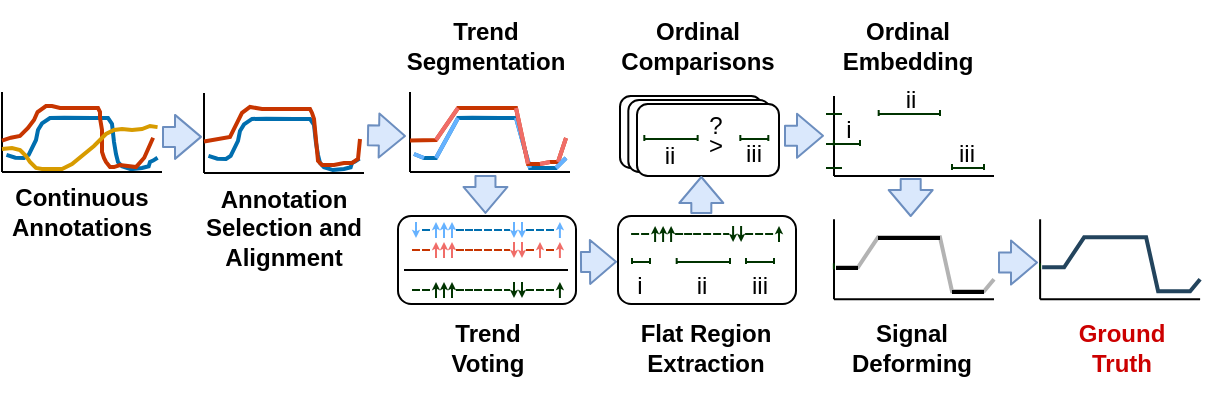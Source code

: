 <mxfile version="20.7.4" type="device"><diagram id="w34QvVnuLv4NkVxLSe93" name="Page-1"><mxGraphModel dx="749" dy="604" grid="0" gridSize="10" guides="1" tooltips="1" connect="1" arrows="1" fold="1" page="1" pageScale="1" pageWidth="850" pageHeight="1100" math="0" shadow="0"><root><mxCell id="0"/><mxCell id="1" parent="0"/><mxCell id="vtFjbxNFBZ00SrQt-MWs-268" value="" style="endArrow=none;html=1;rounded=0;strokeColor=#23445d;strokeWidth=2;jumpSize=6;endSize=1;startSize=4;endFill=0;fillColor=#bac8d3;" parent="1" edge="1"><mxGeometry x="0.25" y="5" width="50" height="50" relative="1" as="geometry"><mxPoint x="680.06" y="927.64" as="sourcePoint"/><mxPoint x="759.06" y="933.64" as="targetPoint"/><mxPoint as="offset"/><Array as="points"><mxPoint x="691.06" y="927.64"/><mxPoint x="701.06" y="912.64"/><mxPoint x="732.06" y="912.64"/><mxPoint x="738.06" y="939.64"/><mxPoint x="754.06" y="939.64"/></Array></mxGeometry></mxCell><mxCell id="vtFjbxNFBZ00SrQt-MWs-30" value="" style="group" parent="1" vertex="1" connectable="0"><mxGeometry x="261" y="840.47" width="80" height="40.0" as="geometry"/></mxCell><mxCell id="vtFjbxNFBZ00SrQt-MWs-25" value="" style="endArrow=none;html=1;rounded=0;fillColor=#1ba1e2;strokeColor=#006EAF;strokeWidth=2;" parent="vtFjbxNFBZ00SrQt-MWs-30" edge="1"><mxGeometry width="50" height="50" relative="1" as="geometry"><mxPoint x="2.222" y="31.429" as="sourcePoint"/><mxPoint x="77.778" y="32.857" as="targetPoint"/><Array as="points"><mxPoint x="6.667" y="32.857"/><mxPoint x="11" y="33"/><mxPoint x="13.333" y="31.429"/><mxPoint x="17" y="24"/><mxPoint x="18" y="19"/><mxPoint x="20" y="15.714"/><mxPoint x="24" y="13"/><mxPoint x="31.111" y="12.857"/><mxPoint x="45" y="13"/><mxPoint x="53" y="13"/><mxPoint x="55" y="16"/><mxPoint x="56" y="25"/><mxPoint x="57" y="31"/><mxPoint x="58" y="35"/><mxPoint x="60" y="37.143"/><mxPoint x="64.444" y="38.571"/><mxPoint x="70" y="38"/><mxPoint x="73.333" y="37.143"/><mxPoint x="74" y="35"/><mxPoint x="75.556" y="34.286"/></Array></mxGeometry></mxCell><mxCell id="vtFjbxNFBZ00SrQt-MWs-26" value="" style="endArrow=none;html=1;rounded=0;" parent="vtFjbxNFBZ00SrQt-MWs-30" edge="1"><mxGeometry width="50" height="50" relative="1" as="geometry"><mxPoint y="40.0" as="sourcePoint"/><mxPoint x="80" y="40.0" as="targetPoint"/></mxGeometry></mxCell><mxCell id="vtFjbxNFBZ00SrQt-MWs-27" value="" style="endArrow=none;html=1;rounded=0;" parent="vtFjbxNFBZ00SrQt-MWs-30" edge="1"><mxGeometry width="50" height="50" relative="1" as="geometry"><mxPoint y="40.0" as="sourcePoint"/><mxPoint as="targetPoint"/></mxGeometry></mxCell><mxCell id="vtFjbxNFBZ00SrQt-MWs-28" value="" style="endArrow=none;html=1;rounded=0;fillColor=#fa6800;strokeColor=#C73500;strokeWidth=2;" parent="vtFjbxNFBZ00SrQt-MWs-30" edge="1"><mxGeometry x="0.016" y="-33" width="50" height="50" relative="1" as="geometry"><mxPoint y="24.286" as="sourcePoint"/><mxPoint x="78" y="23" as="targetPoint"/><Array as="points"><mxPoint x="13" y="22"/><mxPoint x="17" y="14"/><mxPoint x="19" y="10"/><mxPoint x="23" y="7"/><mxPoint x="29" y="8"/><mxPoint x="39" y="8"/><mxPoint x="53" y="8"/><mxPoint x="54" y="10"/><mxPoint x="55" y="13"/><mxPoint x="57" y="34"/><mxPoint x="59" y="36"/><mxPoint x="65" y="36"/><mxPoint x="70" y="35"/><mxPoint x="74" y="35"/><mxPoint x="77" y="33"/></Array><mxPoint as="offset"/></mxGeometry></mxCell><mxCell id="vtFjbxNFBZ00SrQt-MWs-56" value="" style="group" parent="1" vertex="1" connectable="0"><mxGeometry x="364" y="840" width="80" height="40.0" as="geometry"/></mxCell><mxCell id="vtFjbxNFBZ00SrQt-MWs-32" value="" style="endArrow=none;html=1;rounded=0;fillColor=#1ba1e2;strokeColor=#006EAF;strokeWidth=2;" parent="vtFjbxNFBZ00SrQt-MWs-56" edge="1"><mxGeometry width="50" height="50" relative="1" as="geometry"><mxPoint x="2" y="31" as="sourcePoint"/><mxPoint x="78" y="33" as="targetPoint"/><Array as="points"><mxPoint x="7" y="33"/><mxPoint x="13" y="33"/><mxPoint x="24" y="13"/><mxPoint x="31.111" y="12.857"/><mxPoint x="45" y="13"/><mxPoint x="53" y="13"/><mxPoint x="60" y="38"/><mxPoint x="73" y="38"/></Array></mxGeometry></mxCell><mxCell id="vtFjbxNFBZ00SrQt-MWs-33" value="" style="endArrow=none;html=1;rounded=0;" parent="vtFjbxNFBZ00SrQt-MWs-56" edge="1"><mxGeometry width="50" height="50" relative="1" as="geometry"><mxPoint y="40.0" as="sourcePoint"/><mxPoint x="80" y="40.0" as="targetPoint"/></mxGeometry></mxCell><mxCell id="vtFjbxNFBZ00SrQt-MWs-34" value="" style="endArrow=none;html=1;rounded=0;" parent="vtFjbxNFBZ00SrQt-MWs-56" edge="1"><mxGeometry width="50" height="50" relative="1" as="geometry"><mxPoint y="40.0" as="sourcePoint"/><mxPoint as="targetPoint"/></mxGeometry></mxCell><mxCell id="vtFjbxNFBZ00SrQt-MWs-42" value="" style="endArrow=none;html=1;rounded=0;fillColor=#fff2cc;strokeColor=#66B2FF;strokeWidth=2;" parent="vtFjbxNFBZ00SrQt-MWs-56" edge="1"><mxGeometry x="0.016" y="-33" width="50" height="50" relative="1" as="geometry"><mxPoint x="60" y="38" as="sourcePoint"/><mxPoint x="53" y="13" as="targetPoint"/><Array as="points"/><mxPoint as="offset"/></mxGeometry></mxCell><mxCell id="vtFjbxNFBZ00SrQt-MWs-35" value="" style="endArrow=none;html=1;rounded=0;fillColor=#fa6800;strokeColor=#C73500;strokeWidth=2;" parent="vtFjbxNFBZ00SrQt-MWs-56" edge="1"><mxGeometry x="0.016" y="-33" width="50" height="50" relative="1" as="geometry"><mxPoint y="24.286" as="sourcePoint"/><mxPoint x="78" y="23" as="targetPoint"/><Array as="points"><mxPoint x="13" y="24"/><mxPoint x="24" y="8"/><mxPoint x="29" y="8"/><mxPoint x="39" y="8"/><mxPoint x="53" y="8"/><mxPoint x="59" y="36"/><mxPoint x="65" y="36"/><mxPoint x="70" y="35"/><mxPoint x="74" y="35"/></Array><mxPoint as="offset"/></mxGeometry></mxCell><mxCell id="vtFjbxNFBZ00SrQt-MWs-36" value="" style="endArrow=none;html=1;rounded=0;fillColor=#fff2cc;strokeColor=#F06D68;strokeWidth=2;" parent="vtFjbxNFBZ00SrQt-MWs-56" edge="1"><mxGeometry x="0.016" y="-33" width="50" height="50" relative="1" as="geometry"><mxPoint x="13" y="24" as="sourcePoint"/><mxPoint x="24" y="8" as="targetPoint"/><Array as="points"/><mxPoint as="offset"/></mxGeometry></mxCell><mxCell id="vtFjbxNFBZ00SrQt-MWs-37" value="" style="endArrow=none;html=1;rounded=0;fillColor=#fff2cc;strokeColor=#F06D68;strokeWidth=2;" parent="vtFjbxNFBZ00SrQt-MWs-56" edge="1"><mxGeometry x="0.016" y="-33" width="50" height="50" relative="1" as="geometry"><mxPoint x="59" y="36" as="sourcePoint"/><mxPoint x="53" y="8" as="targetPoint"/><Array as="points"/><mxPoint as="offset"/></mxGeometry></mxCell><mxCell id="vtFjbxNFBZ00SrQt-MWs-38" value="" style="endArrow=none;html=1;rounded=0;fillColor=#fff2cc;strokeColor=#F06D68;strokeWidth=2;" parent="vtFjbxNFBZ00SrQt-MWs-56" edge="1"><mxGeometry x="0.016" y="-33" width="50" height="50" relative="1" as="geometry"><mxPoint x="65" y="36" as="sourcePoint"/><mxPoint x="70" y="35" as="targetPoint"/><Array as="points"/><mxPoint as="offset"/></mxGeometry></mxCell><mxCell id="vtFjbxNFBZ00SrQt-MWs-39" value="" style="endArrow=none;html=1;rounded=0;fillColor=#fff2cc;strokeColor=#F06D68;strokeWidth=2;" parent="vtFjbxNFBZ00SrQt-MWs-56" edge="1"><mxGeometry x="0.016" y="-33" width="50" height="50" relative="1" as="geometry"><mxPoint x="74" y="35" as="sourcePoint"/><mxPoint x="78" y="23" as="targetPoint"/><Array as="points"/><mxPoint as="offset"/></mxGeometry></mxCell><mxCell id="vtFjbxNFBZ00SrQt-MWs-40" value="" style="endArrow=none;html=1;rounded=0;fillColor=#fff2cc;strokeColor=#66B2FF;strokeWidth=2;" parent="vtFjbxNFBZ00SrQt-MWs-56" edge="1"><mxGeometry x="0.016" y="-33" width="50" height="50" relative="1" as="geometry"><mxPoint x="2" y="31" as="sourcePoint"/><mxPoint x="7" y="33" as="targetPoint"/><Array as="points"/><mxPoint as="offset"/></mxGeometry></mxCell><mxCell id="vtFjbxNFBZ00SrQt-MWs-41" value="" style="endArrow=none;html=1;rounded=0;fillColor=#fff2cc;strokeColor=#66B2FF;strokeWidth=2;" parent="vtFjbxNFBZ00SrQt-MWs-56" edge="1"><mxGeometry x="0.016" y="-33" width="50" height="50" relative="1" as="geometry"><mxPoint x="13" y="33" as="sourcePoint"/><mxPoint x="24" y="13" as="targetPoint"/><Array as="points"/><mxPoint as="offset"/></mxGeometry></mxCell><mxCell id="vtFjbxNFBZ00SrQt-MWs-43" value="" style="endArrow=none;html=1;rounded=0;fillColor=#fff2cc;strokeColor=#66B2FF;strokeWidth=2;" parent="vtFjbxNFBZ00SrQt-MWs-56" edge="1"><mxGeometry x="0.016" y="-33" width="50" height="50" relative="1" as="geometry"><mxPoint x="73" y="38" as="sourcePoint"/><mxPoint x="78" y="33" as="targetPoint"/><Array as="points"/><mxPoint as="offset"/></mxGeometry></mxCell><mxCell id="vtFjbxNFBZ00SrQt-MWs-203" value="" style="group" parent="1" vertex="1" connectable="0"><mxGeometry x="469" y="842" width="79.5" height="40" as="geometry"/></mxCell><mxCell id="vtFjbxNFBZ00SrQt-MWs-194" value="" style="rounded=1;whiteSpace=wrap;html=1;" parent="vtFjbxNFBZ00SrQt-MWs-203" vertex="1"><mxGeometry width="71" height="36" as="geometry"/></mxCell><mxCell id="vtFjbxNFBZ00SrQt-MWs-198" value="" style="rounded=1;whiteSpace=wrap;html=1;" parent="vtFjbxNFBZ00SrQt-MWs-203" vertex="1"><mxGeometry x="4.16" y="2" width="71" height="36" as="geometry"/></mxCell><mxCell id="vtFjbxNFBZ00SrQt-MWs-196" value="" style="rounded=1;whiteSpace=wrap;html=1;" parent="vtFjbxNFBZ00SrQt-MWs-203" vertex="1"><mxGeometry x="8.5" y="4" width="71" height="36" as="geometry"/></mxCell><mxCell id="vtFjbxNFBZ00SrQt-MWs-184" value="" style="endArrow=none;html=1;rounded=0;strokeColor=#003300;strokeWidth=1;jumpSize=6;endSize=1;startSize=4;endFill=0;" parent="vtFjbxNFBZ00SrQt-MWs-203" edge="1"><mxGeometry x="0.25" y="5" width="50" height="50" relative="1" as="geometry"><mxPoint x="38.82" y="19.5" as="sourcePoint"/><mxPoint x="38.82" y="22.5" as="targetPoint"/><mxPoint as="offset"/></mxGeometry></mxCell><mxCell id="vtFjbxNFBZ00SrQt-MWs-186" value="" style="endArrow=none;html=1;rounded=0;strokeColor=#003300;strokeWidth=1;jumpSize=6;endSize=1;startSize=4;endFill=0;" parent="vtFjbxNFBZ00SrQt-MWs-203" edge="1"><mxGeometry x="0.25" y="5" width="50" height="50" relative="1" as="geometry"><mxPoint x="12.16" y="19.5" as="sourcePoint"/><mxPoint x="12.16" y="22.5" as="targetPoint"/><mxPoint as="offset"/></mxGeometry></mxCell><mxCell id="vtFjbxNFBZ00SrQt-MWs-187" value="" style="endArrow=none;html=1;rounded=0;strokeColor=#003300;strokeWidth=1;jumpSize=6;endSize=1;startSize=4;endFill=0;" parent="vtFjbxNFBZ00SrQt-MWs-203" edge="1"><mxGeometry x="0.25" y="5" width="50" height="50" relative="1" as="geometry"><mxPoint x="74.16" y="19.5" as="sourcePoint"/><mxPoint x="74.16" y="22.5" as="targetPoint"/><mxPoint as="offset"/></mxGeometry></mxCell><mxCell id="vtFjbxNFBZ00SrQt-MWs-188" value="" style="endArrow=none;html=1;rounded=0;strokeColor=#003300;strokeWidth=1;jumpSize=6;endSize=1;startSize=4;endFill=0;" parent="vtFjbxNFBZ00SrQt-MWs-203" edge="1"><mxGeometry x="0.25" y="5" width="50" height="50" relative="1" as="geometry"><mxPoint x="60.16" y="21.5" as="sourcePoint"/><mxPoint x="74.16" y="21.5" as="targetPoint"/><mxPoint as="offset"/></mxGeometry></mxCell><mxCell id="vtFjbxNFBZ00SrQt-MWs-189" value="" style="endArrow=none;html=1;rounded=0;strokeColor=#003300;strokeWidth=1;jumpSize=6;endSize=1;startSize=4;endFill=0;" parent="vtFjbxNFBZ00SrQt-MWs-203" edge="1"><mxGeometry x="0.25" y="5" width="50" height="50" relative="1" as="geometry"><mxPoint x="60.16" y="19.5" as="sourcePoint"/><mxPoint x="60.16" y="22.5" as="targetPoint"/><mxPoint as="offset"/></mxGeometry></mxCell><mxCell id="vtFjbxNFBZ00SrQt-MWs-185" value="" style="endArrow=none;html=1;rounded=0;strokeColor=#003300;strokeWidth=1;jumpSize=6;endSize=1;startSize=4;endFill=0;" parent="vtFjbxNFBZ00SrQt-MWs-203" edge="1"><mxGeometry x="0.25" y="5" width="50" height="50" relative="1" as="geometry"><mxPoint x="12.16" y="21.5" as="sourcePoint"/><mxPoint x="38.82" y="21.5" as="targetPoint"/><mxPoint as="offset"/></mxGeometry></mxCell><mxCell id="vtFjbxNFBZ00SrQt-MWs-191" value="ii" style="text;html=1;strokeColor=none;fillColor=none;align=center;verticalAlign=middle;whiteSpace=wrap;rounded=0;container=0;" parent="vtFjbxNFBZ00SrQt-MWs-203" vertex="1"><mxGeometry x="16.82" y="22.5" width="16" height="14" as="geometry"/></mxCell><mxCell id="vtFjbxNFBZ00SrQt-MWs-192" value="iii" style="text;html=1;strokeColor=none;fillColor=none;align=center;verticalAlign=middle;whiteSpace=wrap;rounded=0;container=0;" parent="vtFjbxNFBZ00SrQt-MWs-203" vertex="1"><mxGeometry x="59.16" y="22.5" width="16" height="13" as="geometry"/></mxCell><mxCell id="vtFjbxNFBZ00SrQt-MWs-201" value="?" style="text;html=1;strokeColor=none;fillColor=none;align=center;verticalAlign=middle;whiteSpace=wrap;rounded=0;container=0;" parent="vtFjbxNFBZ00SrQt-MWs-203" vertex="1"><mxGeometry x="40.16" y="7.5" width="16" height="14" as="geometry"/></mxCell><mxCell id="vtFjbxNFBZ00SrQt-MWs-202" value="&amp;gt;" style="text;html=1;strokeColor=none;fillColor=none;align=center;verticalAlign=middle;whiteSpace=wrap;rounded=0;container=0;" parent="vtFjbxNFBZ00SrQt-MWs-203" vertex="1"><mxGeometry x="40.16" y="13.5" width="16" height="22" as="geometry"/></mxCell><mxCell id="vtFjbxNFBZ00SrQt-MWs-250" value="" style="endArrow=none;html=1;rounded=0;" parent="1" edge="1"><mxGeometry width="50" height="50" relative="1" as="geometry"><mxPoint x="679.06" y="943.64" as="sourcePoint"/><mxPoint x="759.06" y="943.64" as="targetPoint"/></mxGeometry></mxCell><mxCell id="vtFjbxNFBZ00SrQt-MWs-251" value="" style="endArrow=none;html=1;rounded=0;" parent="1" edge="1"><mxGeometry width="50" height="50" relative="1" as="geometry"><mxPoint x="679.06" y="943.64" as="sourcePoint"/><mxPoint x="679.06" y="903.64" as="targetPoint"/></mxGeometry></mxCell><mxCell id="vtFjbxNFBZ00SrQt-MWs-257" value="" style="endArrow=none;html=1;rounded=0;strokeColor=#003300;strokeWidth=1;jumpSize=6;endSize=1;startSize=4;endFill=0;" parent="1" edge="1"><mxGeometry x="0.25" y="5" width="50" height="50" relative="1" as="geometry"><mxPoint x="679" y="925.64" as="sourcePoint"/><mxPoint x="679" y="928.64" as="targetPoint"/><mxPoint as="offset"/></mxGeometry></mxCell><mxCell id="vtFjbxNFBZ00SrQt-MWs-267" value="" style="group" parent="1" vertex="1" connectable="0"><mxGeometry x="572" y="838" width="84" height="44" as="geometry"/></mxCell><mxCell id="vtFjbxNFBZ00SrQt-MWs-206" value="" style="endArrow=none;html=1;rounded=0;" parent="vtFjbxNFBZ00SrQt-MWs-267" edge="1"><mxGeometry width="50" height="50" relative="1" as="geometry"><mxPoint x="4" y="44" as="sourcePoint"/><mxPoint x="84" y="44" as="targetPoint"/></mxGeometry></mxCell><mxCell id="vtFjbxNFBZ00SrQt-MWs-207" value="" style="endArrow=none;html=1;rounded=0;" parent="vtFjbxNFBZ00SrQt-MWs-267" edge="1"><mxGeometry width="50" height="50" relative="1" as="geometry"><mxPoint x="4" y="44" as="sourcePoint"/><mxPoint x="4" y="4" as="targetPoint"/></mxGeometry></mxCell><mxCell id="vtFjbxNFBZ00SrQt-MWs-218" value="" style="endArrow=none;html=1;rounded=0;strokeColor=#003300;strokeWidth=1;startSize=4;endSize=1;jumpSize=6;" parent="vtFjbxNFBZ00SrQt-MWs-267" edge="1"><mxGeometry width="50" height="50" relative="1" as="geometry"><mxPoint y="13" as="sourcePoint"/><mxPoint x="8" y="13" as="targetPoint"/></mxGeometry></mxCell><mxCell id="vtFjbxNFBZ00SrQt-MWs-219" value="" style="endArrow=none;html=1;rounded=0;strokeColor=#003300;strokeWidth=1;startSize=4;endSize=1;jumpSize=6;" parent="vtFjbxNFBZ00SrQt-MWs-267" edge="1"><mxGeometry width="50" height="50" relative="1" as="geometry"><mxPoint y="28" as="sourcePoint"/><mxPoint x="8" y="28" as="targetPoint"/></mxGeometry></mxCell><mxCell id="vtFjbxNFBZ00SrQt-MWs-220" value="" style="endArrow=none;html=1;rounded=0;strokeColor=#003300;strokeWidth=1;startSize=4;endSize=1;jumpSize=6;" parent="vtFjbxNFBZ00SrQt-MWs-267" edge="1"><mxGeometry width="50" height="50" relative="1" as="geometry"><mxPoint y="40" as="sourcePoint"/><mxPoint x="8" y="40" as="targetPoint"/></mxGeometry></mxCell><mxCell id="vtFjbxNFBZ00SrQt-MWs-238" value="" style="endArrow=none;html=1;rounded=0;strokeColor=#003300;strokeWidth=1;jumpSize=6;endSize=1;startSize=4;endFill=0;" parent="vtFjbxNFBZ00SrQt-MWs-267" edge="1"><mxGeometry x="0.25" y="5" width="50" height="50" relative="1" as="geometry"><mxPoint x="17" y="26" as="sourcePoint"/><mxPoint x="17" y="29" as="targetPoint"/><mxPoint as="offset"/></mxGeometry></mxCell><mxCell id="vtFjbxNFBZ00SrQt-MWs-239" value="" style="endArrow=none;html=1;rounded=0;strokeColor=#003300;strokeWidth=1;jumpSize=6;endSize=1;startSize=4;endFill=0;" parent="vtFjbxNFBZ00SrQt-MWs-267" edge="1"><mxGeometry x="0.25" y="5" width="50" height="50" relative="1" as="geometry"><mxPoint x="4" y="28" as="sourcePoint"/><mxPoint x="17" y="28" as="targetPoint"/><mxPoint as="offset"/></mxGeometry></mxCell><mxCell id="vtFjbxNFBZ00SrQt-MWs-240" value="" style="endArrow=none;html=1;rounded=0;strokeColor=#003300;strokeWidth=1;jumpSize=6;endSize=1;startSize=4;endFill=0;" parent="vtFjbxNFBZ00SrQt-MWs-267" edge="1"><mxGeometry x="0.25" y="5" width="50" height="50" relative="1" as="geometry"><mxPoint x="3.94" y="26.0" as="sourcePoint"/><mxPoint x="3.94" y="29" as="targetPoint"/><mxPoint as="offset"/></mxGeometry></mxCell><mxCell id="vtFjbxNFBZ00SrQt-MWs-241" value="" style="endArrow=none;html=1;rounded=0;strokeColor=#003300;strokeWidth=1;jumpSize=6;endSize=1;startSize=4;endFill=0;" parent="vtFjbxNFBZ00SrQt-MWs-267" edge="1"><mxGeometry x="0.25" y="5" width="50" height="50" relative="1" as="geometry"><mxPoint x="57" y="11" as="sourcePoint"/><mxPoint x="57" y="14" as="targetPoint"/><mxPoint as="offset"/></mxGeometry></mxCell><mxCell id="vtFjbxNFBZ00SrQt-MWs-242" value="" style="endArrow=none;html=1;rounded=0;strokeColor=#003300;strokeWidth=1;jumpSize=6;endSize=1;startSize=4;endFill=0;" parent="vtFjbxNFBZ00SrQt-MWs-267" edge="1"><mxGeometry x="0.25" y="5" width="50" height="50" relative="1" as="geometry"><mxPoint x="26" y="13" as="sourcePoint"/><mxPoint x="57" y="13" as="targetPoint"/><mxPoint as="offset"/></mxGeometry></mxCell><mxCell id="vtFjbxNFBZ00SrQt-MWs-243" value="" style="endArrow=none;html=1;rounded=0;strokeColor=#003300;strokeWidth=1;jumpSize=6;endSize=1;startSize=4;endFill=0;" parent="vtFjbxNFBZ00SrQt-MWs-267" edge="1"><mxGeometry x="0.25" y="5" width="50" height="50" relative="1" as="geometry"><mxPoint x="26.34" y="11.0" as="sourcePoint"/><mxPoint x="26.34" y="14" as="targetPoint"/><mxPoint as="offset"/></mxGeometry></mxCell><mxCell id="vtFjbxNFBZ00SrQt-MWs-244" value="" style="endArrow=none;html=1;rounded=0;strokeColor=#003300;strokeWidth=1;jumpSize=6;endSize=1;startSize=4;endFill=0;" parent="vtFjbxNFBZ00SrQt-MWs-267" edge="1"><mxGeometry x="0.25" y="5" width="50" height="50" relative="1" as="geometry"><mxPoint x="79" y="38" as="sourcePoint"/><mxPoint x="79" y="41" as="targetPoint"/><mxPoint as="offset"/></mxGeometry></mxCell><mxCell id="vtFjbxNFBZ00SrQt-MWs-245" value="" style="endArrow=none;html=1;rounded=0;strokeColor=#003300;strokeWidth=1;jumpSize=6;endSize=1;startSize=4;endFill=0;" parent="vtFjbxNFBZ00SrQt-MWs-267" edge="1"><mxGeometry x="0.25" y="5" width="50" height="50" relative="1" as="geometry"><mxPoint x="63" y="40" as="sourcePoint"/><mxPoint x="79" y="40" as="targetPoint"/><mxPoint as="offset"/></mxGeometry></mxCell><mxCell id="vtFjbxNFBZ00SrQt-MWs-246" value="" style="endArrow=none;html=1;rounded=0;strokeColor=#003300;strokeWidth=1;jumpSize=6;endSize=1;startSize=4;endFill=0;" parent="vtFjbxNFBZ00SrQt-MWs-267" edge="1"><mxGeometry x="0.25" y="5" width="50" height="50" relative="1" as="geometry"><mxPoint x="63" y="38.0" as="sourcePoint"/><mxPoint x="63" y="41" as="targetPoint"/><mxPoint as="offset"/></mxGeometry></mxCell><mxCell id="vtFjbxNFBZ00SrQt-MWs-247" value="i" style="text;html=1;strokeColor=none;fillColor=none;align=center;verticalAlign=middle;whiteSpace=wrap;rounded=0;" parent="vtFjbxNFBZ00SrQt-MWs-267" vertex="1"><mxGeometry x="8" y="15" width="7" height="11" as="geometry"/></mxCell><mxCell id="vtFjbxNFBZ00SrQt-MWs-248" value="ii" style="text;html=1;strokeColor=none;fillColor=none;align=center;verticalAlign=middle;whiteSpace=wrap;rounded=0;" parent="vtFjbxNFBZ00SrQt-MWs-267" vertex="1"><mxGeometry x="38" width="9" height="11" as="geometry"/></mxCell><mxCell id="vtFjbxNFBZ00SrQt-MWs-249" value="iii" style="text;html=1;strokeColor=none;fillColor=none;align=center;verticalAlign=middle;whiteSpace=wrap;rounded=0;" parent="vtFjbxNFBZ00SrQt-MWs-267" vertex="1"><mxGeometry x="65" y="27" width="11" height="11" as="geometry"/></mxCell><mxCell id="vtFjbxNFBZ00SrQt-MWs-318" value="" style="shape=flexArrow;endArrow=classic;html=1;endWidth=11;endSize=4;fillColor=#dae8fc;strokeColor=#6c8ebf;entryX=0.5;entryY=0;entryDx=0;entryDy=0;exitX=0.5;exitY=1;exitDx=0;exitDy=0;" parent="vtFjbxNFBZ00SrQt-MWs-267" edge="1"><mxGeometry width="50" height="50" relative="1" as="geometry"><mxPoint x="42.34" y="45" as="sourcePoint"/><mxPoint x="42.34" y="64.5" as="targetPoint"/></mxGeometry></mxCell><mxCell id="vtFjbxNFBZ00SrQt-MWs-278" value="&lt;b style=&quot;border-color: var(--border-color);&quot;&gt;&lt;font style=&quot;border-color: var(--border-color);&quot; color=&quot;#cc0000&quot;&gt;Ground Truth&lt;/font&gt;&lt;/b&gt;" style="text;html=1;strokeColor=none;fillColor=none;align=center;verticalAlign=middle;whiteSpace=wrap;rounded=0;" parent="1" vertex="1"><mxGeometry x="690" y="953" width="60" height="30" as="geometry"/></mxCell><mxCell id="vtFjbxNFBZ00SrQt-MWs-279" value="&lt;b style=&quot;border-color: var(--border-color);&quot;&gt;Annotation Selection and Alignment&lt;/b&gt;" style="text;html=1;strokeColor=none;fillColor=none;align=center;verticalAlign=middle;whiteSpace=wrap;rounded=0;" parent="1" vertex="1"><mxGeometry x="260" y="884.53" width="82" height="46" as="geometry"/></mxCell><mxCell id="vtFjbxNFBZ00SrQt-MWs-280" value="" style="group" parent="1" vertex="1" connectable="0"><mxGeometry x="160" y="840" width="80" height="40" as="geometry"/></mxCell><mxCell id="0NjdJF48umauS03xwFy0-27" value="" style="endArrow=none;html=1;rounded=0;fillColor=#1ba1e2;strokeColor=#006EAF;strokeWidth=2;" parent="vtFjbxNFBZ00SrQt-MWs-280" edge="1"><mxGeometry width="50" height="50" relative="1" as="geometry"><mxPoint x="2.222" y="31.429" as="sourcePoint"/><mxPoint x="77.778" y="32.857" as="targetPoint"/><Array as="points"><mxPoint x="6.667" y="32.857"/><mxPoint x="11" y="33"/><mxPoint x="13.333" y="31.429"/><mxPoint x="17" y="24"/><mxPoint x="18" y="19"/><mxPoint x="20" y="15.714"/><mxPoint x="24" y="13"/><mxPoint x="31.111" y="12.857"/><mxPoint x="45" y="13"/><mxPoint x="53" y="13"/><mxPoint x="55" y="16"/><mxPoint x="56" y="25"/><mxPoint x="57" y="31"/><mxPoint x="58" y="35"/><mxPoint x="60" y="37.143"/><mxPoint x="64.444" y="38.571"/><mxPoint x="70" y="38"/><mxPoint x="73.333" y="37.143"/><mxPoint x="74" y="35"/><mxPoint x="75.556" y="34.286"/></Array></mxGeometry></mxCell><mxCell id="0NjdJF48umauS03xwFy0-28" value="" style="endArrow=none;html=1;rounded=0;" parent="vtFjbxNFBZ00SrQt-MWs-280" edge="1"><mxGeometry width="50" height="50" relative="1" as="geometry"><mxPoint y="40" as="sourcePoint"/><mxPoint x="80" y="40" as="targetPoint"/></mxGeometry></mxCell><mxCell id="0NjdJF48umauS03xwFy0-29" value="" style="endArrow=none;html=1;rounded=0;" parent="vtFjbxNFBZ00SrQt-MWs-280" edge="1"><mxGeometry width="50" height="50" relative="1" as="geometry"><mxPoint y="40" as="sourcePoint"/><mxPoint as="targetPoint"/></mxGeometry></mxCell><mxCell id="0NjdJF48umauS03xwFy0-30" value="" style="endArrow=none;html=1;rounded=0;fillColor=#fa6800;strokeColor=#C73500;strokeWidth=2;" parent="vtFjbxNFBZ00SrQt-MWs-280" edge="1"><mxGeometry x="0.016" y="-33" width="50" height="50" relative="1" as="geometry"><mxPoint y="24.286" as="sourcePoint"/><mxPoint x="75.556" y="22.857" as="targetPoint"/><Array as="points"><mxPoint x="4.444" y="22.857"/><mxPoint x="9" y="22"/><mxPoint x="13" y="18"/><mxPoint x="16" y="14"/><mxPoint x="17.778" y="10"/><mxPoint x="22" y="7"/><mxPoint x="25" y="7"/><mxPoint x="29" y="8"/><mxPoint x="39" y="8"/><mxPoint x="48" y="8"/><mxPoint x="49" y="10"/><mxPoint x="49" y="13"/><mxPoint x="50" y="19"/><mxPoint x="50" y="30"/><mxPoint x="51" y="33"/><mxPoint x="52" y="35"/><mxPoint x="54" y="37.53"/><mxPoint x="56" y="37.53"/><mxPoint x="59" y="36.53"/><mxPoint x="67" y="37.53"/><mxPoint x="71.111" y="32.857"/></Array><mxPoint as="offset"/></mxGeometry></mxCell><mxCell id="vtFjbxNFBZ00SrQt-MWs-6" value="" style="endArrow=none;html=1;rounded=0;fillColor=#ffe6cc;strokeColor=#d79b00;strokeWidth=2;" parent="vtFjbxNFBZ00SrQt-MWs-280" edge="1"><mxGeometry x="0.016" y="-33" width="50" height="50" relative="1" as="geometry"><mxPoint y="28.5" as="sourcePoint"/><mxPoint x="77.776" y="17.567" as="targetPoint"/><Array as="points"><mxPoint x="5" y="28"/><mxPoint x="9" y="29"/><mxPoint x="10" y="30"/><mxPoint x="12" y="32"/><mxPoint x="14" y="35"/><mxPoint x="17" y="38"/><mxPoint x="20" y="38.5"/><mxPoint x="30" y="38.5"/><mxPoint x="35" y="36"/><mxPoint x="46" y="27"/><mxPoint x="52" y="21"/><mxPoint x="56" y="19"/><mxPoint x="60" y="18.5"/><mxPoint x="65" y="19"/><mxPoint x="70" y="18.5"/><mxPoint x="74" y="17"/></Array><mxPoint as="offset"/></mxGeometry></mxCell><mxCell id="vtFjbxNFBZ00SrQt-MWs-282" value="" style="shape=flexArrow;endArrow=classic;html=1;endWidth=11;endSize=4;fillColor=#dae8fc;strokeColor=#6c8ebf;" parent="1" edge="1"><mxGeometry x="-0.7" y="-169" width="50" height="50" relative="1" as="geometry"><mxPoint x="240" y="862.44" as="sourcePoint"/><mxPoint x="260" y="862.44" as="targetPoint"/><mxPoint as="offset"/></mxGeometry></mxCell><mxCell id="vtFjbxNFBZ00SrQt-MWs-285" value="&lt;span style=&quot;border-color: var(--border-color);&quot;&gt;Trend Segmentation&lt;/span&gt;" style="text;html=1;strokeColor=none;fillColor=none;align=center;verticalAlign=middle;whiteSpace=wrap;rounded=0;fontStyle=1" parent="1" vertex="1"><mxGeometry x="361" y="794" width="82" height="46" as="geometry"/></mxCell><mxCell id="vtFjbxNFBZ00SrQt-MWs-286" value="&lt;b style=&quot;border-color: var(--border-color);&quot;&gt;Trend&lt;br&gt;Voting&lt;/b&gt;" style="text;html=1;strokeColor=none;fillColor=none;align=center;verticalAlign=middle;whiteSpace=wrap;rounded=0;" parent="1" vertex="1"><mxGeometry x="362" y="955.64" width="82" height="25" as="geometry"/></mxCell><mxCell id="vtFjbxNFBZ00SrQt-MWs-287" value="&lt;b style=&quot;border-color: var(--border-color);&quot;&gt;Flat Region Extraction&lt;/b&gt;" style="text;html=1;strokeColor=none;fillColor=none;align=center;verticalAlign=middle;whiteSpace=wrap;rounded=0;" parent="1" vertex="1"><mxGeometry x="471" y="945" width="82" height="46" as="geometry"/></mxCell><mxCell id="vtFjbxNFBZ00SrQt-MWs-288" value="&lt;b style=&quot;border-color: var(--border-color);&quot;&gt;Signal Deforming&lt;/b&gt;" style="text;html=1;strokeColor=none;fillColor=none;align=center;verticalAlign=middle;whiteSpace=wrap;rounded=0;" parent="1" vertex="1"><mxGeometry x="573.97" y="945" width="82" height="46" as="geometry"/></mxCell><mxCell id="vtFjbxNFBZ00SrQt-MWs-289" value="&lt;b style=&quot;border-color: var(--border-color);&quot;&gt;Ordinal Comparisons&lt;/b&gt;" style="text;html=1;strokeColor=none;fillColor=none;align=center;verticalAlign=middle;whiteSpace=wrap;rounded=0;" parent="1" vertex="1"><mxGeometry x="467" y="794" width="82" height="46" as="geometry"/></mxCell><mxCell id="vtFjbxNFBZ00SrQt-MWs-290" value="&lt;b style=&quot;border-color: var(--border-color);&quot;&gt;Ordinal Embedding&lt;/b&gt;" style="text;html=1;strokeColor=none;fillColor=none;align=center;verticalAlign=middle;whiteSpace=wrap;rounded=0;" parent="1" vertex="1"><mxGeometry x="572" y="794" width="82" height="46" as="geometry"/></mxCell><mxCell id="vtFjbxNFBZ00SrQt-MWs-291" value="&lt;b style=&quot;border-color: var(--border-color);&quot;&gt;Continuous Annotations&lt;/b&gt;" style="text;html=1;strokeColor=none;fillColor=none;align=center;verticalAlign=middle;whiteSpace=wrap;rounded=0;" parent="1" vertex="1"><mxGeometry x="159" y="876.53" width="82" height="46" as="geometry"/></mxCell><mxCell id="vtFjbxNFBZ00SrQt-MWs-292" value="" style="shape=flexArrow;endArrow=classic;html=1;endWidth=11;endSize=4;edgeStyle=orthogonalEdgeStyle;fillColor=#dae8fc;strokeColor=#6c8ebf;exitX=1;exitY=0.5;exitDx=0;exitDy=0;" parent="1" edge="1"><mxGeometry x="-0.855" y="-220" width="50" height="50" relative="1" as="geometry"><mxPoint x="342.5" y="861.67" as="sourcePoint"/><mxPoint x="362" y="862" as="targetPoint"/><Array as="points"><mxPoint x="342.5" y="861.67"/><mxPoint x="342.5" y="861.67"/></Array><mxPoint as="offset"/></mxGeometry></mxCell><mxCell id="vtFjbxNFBZ00SrQt-MWs-293" value="" style="shape=flexArrow;endArrow=classic;html=1;endWidth=11;endSize=4;fillColor=#dae8fc;strokeColor=#6c8ebf;entryX=0.5;entryY=0;entryDx=0;entryDy=0;exitX=0.5;exitY=1;exitDx=0;exitDy=0;" parent="1" edge="1"><mxGeometry width="50" height="50" relative="1" as="geometry"><mxPoint x="401.73" y="881.47" as="sourcePoint"/><mxPoint x="401.73" y="900.97" as="targetPoint"/></mxGeometry></mxCell><mxCell id="vtFjbxNFBZ00SrQt-MWs-294" value="" style="shape=flexArrow;endArrow=classic;html=1;endWidth=11;endSize=4;fillColor=#dae8fc;strokeColor=#6c8ebf;entryX=0;entryY=0.5;entryDx=0;entryDy=0;" parent="1" edge="1"><mxGeometry x="-0.6" y="-219" width="50" height="50" relative="1" as="geometry"><mxPoint x="449" y="925" as="sourcePoint"/><mxPoint x="467.5" y="924.87" as="targetPoint"/><mxPoint as="offset"/></mxGeometry></mxCell><mxCell id="vtFjbxNFBZ00SrQt-MWs-316" value="" style="shape=flexArrow;endArrow=classic;html=1;endWidth=11;endSize=4;fillColor=#dae8fc;strokeColor=#6c8ebf;" parent="1" edge="1"><mxGeometry width="50" height="50" relative="1" as="geometry"><mxPoint x="509.66" y="901" as="sourcePoint"/><mxPoint x="509.66" y="882" as="targetPoint"/></mxGeometry></mxCell><mxCell id="vtFjbxNFBZ00SrQt-MWs-317" value="" style="shape=flexArrow;endArrow=classic;html=1;endWidth=11;endSize=4;fillColor=#dae8fc;strokeColor=#6c8ebf;entryX=0;entryY=0.5;entryDx=0;entryDy=0;" parent="1" edge="1"><mxGeometry x="-0.6" y="-219" width="50" height="50" relative="1" as="geometry"><mxPoint x="551" y="861.89" as="sourcePoint"/><mxPoint x="571" y="861.89" as="targetPoint"/><mxPoint as="offset"/></mxGeometry></mxCell><mxCell id="vtFjbxNFBZ00SrQt-MWs-320" value="" style="shape=flexArrow;endArrow=classic;html=1;endWidth=11;endSize=4;fillColor=#dae8fc;strokeColor=#6c8ebf;entryX=0;entryY=0.5;entryDx=0;entryDy=0;" parent="1" edge="1"><mxGeometry x="-0.6" y="-219" width="50" height="50" relative="1" as="geometry"><mxPoint x="658" y="925.3" as="sourcePoint"/><mxPoint x="678" y="925.3" as="targetPoint"/><mxPoint as="offset"/></mxGeometry></mxCell><mxCell id="vtFjbxNFBZ00SrQt-MWs-323" value="" style="group" parent="1" vertex="1" connectable="0"><mxGeometry x="361" y="905" width="82" height="41" as="geometry"/></mxCell><mxCell id="vtFjbxNFBZ00SrQt-MWs-321" value="" style="rounded=1;whiteSpace=wrap;html=1;" parent="vtFjbxNFBZ00SrQt-MWs-323" vertex="1"><mxGeometry x="-3" y="-3" width="89" height="44" as="geometry"/></mxCell><mxCell id="vtFjbxNFBZ00SrQt-MWs-270" value="" style="endArrow=none;html=1;rounded=0;strokeColor=#000000;strokeWidth=1;startSize=4;endSize=1;jumpSize=6;" parent="vtFjbxNFBZ00SrQt-MWs-323" edge="1"><mxGeometry width="50" height="50" relative="1" as="geometry"><mxPoint y="24" as="sourcePoint"/><mxPoint x="82" y="24" as="targetPoint"/></mxGeometry></mxCell><mxCell id="vtFjbxNFBZ00SrQt-MWs-132" value="" style="endArrow=classic;html=1;rounded=0;strokeColor=#003300;strokeWidth=1;jumpSize=6;endSize=1;startSize=4;" parent="vtFjbxNFBZ00SrQt-MWs-323" edge="1"><mxGeometry x="0.25" y="5" width="50" height="50" relative="1" as="geometry"><mxPoint x="16" y="38.0" as="sourcePoint"/><mxPoint x="16" y="30" as="targetPoint"/><mxPoint as="offset"/></mxGeometry></mxCell><mxCell id="vtFjbxNFBZ00SrQt-MWs-133" value="" style="endArrow=none;html=1;rounded=0;strokeColor=#003300;strokeWidth=1;jumpSize=6;endSize=1;startSize=4;endFill=0;" parent="vtFjbxNFBZ00SrQt-MWs-323" edge="1"><mxGeometry x="0.25" y="5" width="50" height="50" relative="1" as="geometry"><mxPoint x="9" y="34.0" as="sourcePoint"/><mxPoint x="13" y="34.0" as="targetPoint"/><mxPoint as="offset"/></mxGeometry></mxCell><mxCell id="vtFjbxNFBZ00SrQt-MWs-134" value="" style="endArrow=none;html=1;rounded=0;strokeColor=#003300;strokeWidth=1;jumpSize=6;endSize=1;startSize=4;endFill=0;" parent="vtFjbxNFBZ00SrQt-MWs-323" edge="1"><mxGeometry x="0.25" y="5" width="50" height="50" relative="1" as="geometry"><mxPoint x="26" y="34.0" as="sourcePoint"/><mxPoint x="30" y="34.0" as="targetPoint"/><mxPoint as="offset"/></mxGeometry></mxCell><mxCell id="vtFjbxNFBZ00SrQt-MWs-135" value="" style="endArrow=none;html=1;rounded=0;strokeColor=#003300;strokeWidth=1;jumpSize=6;endSize=1;startSize=4;endFill=0;" parent="vtFjbxNFBZ00SrQt-MWs-323" edge="1"><mxGeometry x="0.25" y="5" width="50" height="50" relative="1" as="geometry"><mxPoint x="30.5" y="34.0" as="sourcePoint"/><mxPoint x="34.5" y="34.0" as="targetPoint"/><mxPoint as="offset"/></mxGeometry></mxCell><mxCell id="vtFjbxNFBZ00SrQt-MWs-136" value="" style="endArrow=none;html=1;rounded=0;strokeColor=#003300;strokeWidth=1;jumpSize=6;endSize=1;startSize=4;endFill=0;" parent="vtFjbxNFBZ00SrQt-MWs-323" edge="1"><mxGeometry x="0.25" y="5" width="50" height="50" relative="1" as="geometry"><mxPoint x="35" y="34.0" as="sourcePoint"/><mxPoint x="39" y="34.0" as="targetPoint"/><mxPoint as="offset"/></mxGeometry></mxCell><mxCell id="vtFjbxNFBZ00SrQt-MWs-137" value="" style="endArrow=none;html=1;rounded=0;strokeColor=#003300;strokeWidth=1;jumpSize=6;endSize=1;startSize=4;endFill=0;" parent="vtFjbxNFBZ00SrQt-MWs-323" edge="1"><mxGeometry x="0.25" y="5" width="50" height="50" relative="1" as="geometry"><mxPoint x="40" y="34.0" as="sourcePoint"/><mxPoint x="44" y="34.0" as="targetPoint"/><mxPoint as="offset"/></mxGeometry></mxCell><mxCell id="vtFjbxNFBZ00SrQt-MWs-138" value="" style="endArrow=none;html=1;rounded=0;strokeColor=#003300;strokeWidth=1;jumpSize=6;endSize=1;startSize=4;endFill=0;" parent="vtFjbxNFBZ00SrQt-MWs-323" edge="1"><mxGeometry x="0.25" y="5" width="50" height="50" relative="1" as="geometry"><mxPoint x="50" y="34.0" as="sourcePoint"/><mxPoint x="53" y="34.0" as="targetPoint"/><mxPoint as="offset"/></mxGeometry></mxCell><mxCell id="vtFjbxNFBZ00SrQt-MWs-139" value="" style="endArrow=classic;html=1;rounded=0;strokeColor=#003300;strokeWidth=1;jumpSize=6;endSize=1;startSize=4;" parent="vtFjbxNFBZ00SrQt-MWs-323" edge="1"><mxGeometry x="0.25" y="5" width="50" height="50" relative="1" as="geometry"><mxPoint x="55" y="30" as="sourcePoint"/><mxPoint x="55" y="38.0" as="targetPoint"/><mxPoint as="offset"/></mxGeometry></mxCell><mxCell id="vtFjbxNFBZ00SrQt-MWs-140" value="" style="endArrow=none;html=1;rounded=0;strokeColor=#003300;strokeWidth=1;jumpSize=6;endSize=1;startSize=4;endFill=0;" parent="vtFjbxNFBZ00SrQt-MWs-323" edge="1"><mxGeometry x="0.25" y="5" width="50" height="50" relative="1" as="geometry"><mxPoint x="45" y="34.0" as="sourcePoint"/><mxPoint x="49" y="34.0" as="targetPoint"/><mxPoint as="offset"/></mxGeometry></mxCell><mxCell id="vtFjbxNFBZ00SrQt-MWs-141" value="" style="endArrow=classic;html=1;rounded=0;strokeColor=#003300;strokeWidth=1;jumpSize=6;endSize=1;startSize=4;" parent="vtFjbxNFBZ00SrQt-MWs-323" edge="1"><mxGeometry x="0.25" y="5" width="50" height="50" relative="1" as="geometry"><mxPoint x="59" y="30" as="sourcePoint"/><mxPoint x="59" y="38.0" as="targetPoint"/><mxPoint as="offset"/></mxGeometry></mxCell><mxCell id="vtFjbxNFBZ00SrQt-MWs-142" value="" style="endArrow=none;html=1;rounded=0;strokeColor=#003300;strokeWidth=1;jumpSize=6;endSize=1;startSize=4;endFill=0;" parent="vtFjbxNFBZ00SrQt-MWs-323" edge="1"><mxGeometry x="0.25" y="5" width="50" height="50" relative="1" as="geometry"><mxPoint x="61" y="34.0" as="sourcePoint"/><mxPoint x="65" y="34.0" as="targetPoint"/><mxPoint as="offset"/></mxGeometry></mxCell><mxCell id="vtFjbxNFBZ00SrQt-MWs-143" value="" style="endArrow=none;html=1;rounded=0;strokeColor=#003300;strokeWidth=1;jumpSize=6;endSize=1;startSize=4;endFill=0;" parent="vtFjbxNFBZ00SrQt-MWs-323" edge="1"><mxGeometry x="0.25" y="5" width="50" height="50" relative="1" as="geometry"><mxPoint x="71" y="34.0" as="sourcePoint"/><mxPoint x="75" y="34.0" as="targetPoint"/><mxPoint as="offset"/></mxGeometry></mxCell><mxCell id="vtFjbxNFBZ00SrQt-MWs-144" value="" style="endArrow=classic;html=1;rounded=0;strokeColor=#003300;strokeWidth=1;jumpSize=6;endSize=1;startSize=4;" parent="vtFjbxNFBZ00SrQt-MWs-323" edge="1"><mxGeometry x="1" y="9" width="50" height="50" relative="1" as="geometry"><mxPoint x="77.95" y="38.0" as="sourcePoint"/><mxPoint x="77.95" y="30" as="targetPoint"/><mxPoint x="3" y="-7" as="offset"/></mxGeometry></mxCell><mxCell id="vtFjbxNFBZ00SrQt-MWs-145" value="" style="endArrow=classic;html=1;rounded=0;strokeColor=#003300;strokeWidth=1;jumpSize=6;endSize=1;startSize=4;" parent="vtFjbxNFBZ00SrQt-MWs-323" edge="1"><mxGeometry x="0.25" y="5" width="50" height="50" relative="1" as="geometry"><mxPoint x="20" y="38.0" as="sourcePoint"/><mxPoint x="20" y="30" as="targetPoint"/><mxPoint as="offset"/></mxGeometry></mxCell><mxCell id="vtFjbxNFBZ00SrQt-MWs-146" value="" style="endArrow=classic;html=1;rounded=0;strokeColor=#003300;strokeWidth=1;jumpSize=6;endSize=1;startSize=4;" parent="vtFjbxNFBZ00SrQt-MWs-323" edge="1"><mxGeometry x="0.25" y="5" width="50" height="50" relative="1" as="geometry"><mxPoint x="24" y="38.0" as="sourcePoint"/><mxPoint x="24" y="30" as="targetPoint"/><mxPoint as="offset"/></mxGeometry></mxCell><mxCell id="vtFjbxNFBZ00SrQt-MWs-147" value="" style="endArrow=none;html=1;rounded=0;strokeColor=#003300;strokeWidth=1;jumpSize=6;endSize=1;startSize=4;endFill=0;" parent="vtFjbxNFBZ00SrQt-MWs-323" edge="1"><mxGeometry x="0.25" y="5" width="50" height="50" relative="1" as="geometry"><mxPoint x="4" y="34.0" as="sourcePoint"/><mxPoint x="8" y="34.0" as="targetPoint"/><mxPoint as="offset"/></mxGeometry></mxCell><mxCell id="vtFjbxNFBZ00SrQt-MWs-149" value="" style="endArrow=none;html=1;rounded=0;strokeColor=#003300;strokeWidth=1;jumpSize=6;endSize=1;startSize=4;endFill=0;" parent="vtFjbxNFBZ00SrQt-MWs-323" edge="1"><mxGeometry x="0.25" y="5" width="50" height="50" relative="1" as="geometry"><mxPoint x="66" y="34.0" as="sourcePoint"/><mxPoint x="70" y="34.0" as="targetPoint"/><mxPoint as="offset"/></mxGeometry></mxCell><mxCell id="vtFjbxNFBZ00SrQt-MWs-57" value="" style="endArrow=classic;html=1;rounded=0;strokeColor=#66B2FF;strokeWidth=1;jumpSize=6;endSize=1;startSize=4;" parent="vtFjbxNFBZ00SrQt-MWs-323" edge="1"><mxGeometry x="0.25" y="5" width="50" height="50" relative="1" as="geometry"><mxPoint x="16" y="8" as="sourcePoint"/><mxPoint x="16" as="targetPoint"/><mxPoint as="offset"/></mxGeometry></mxCell><mxCell id="vtFjbxNFBZ00SrQt-MWs-58" value="" style="endArrow=classic;html=1;rounded=0;strokeColor=#66B2FF;strokeWidth=1;jumpSize=6;endSize=1;startSize=4;" parent="vtFjbxNFBZ00SrQt-MWs-323" edge="1"><mxGeometry x="1" y="9" width="50" height="50" relative="1" as="geometry"><mxPoint x="20.0" y="8" as="sourcePoint"/><mxPoint x="20.0" as="targetPoint"/><mxPoint x="3" y="-7" as="offset"/></mxGeometry></mxCell><mxCell id="vtFjbxNFBZ00SrQt-MWs-59" value="" style="endArrow=classic;html=1;rounded=0;strokeColor=#66B2FF;strokeWidth=1;jumpSize=6;endSize=1;startSize=4;" parent="vtFjbxNFBZ00SrQt-MWs-323" edge="1"><mxGeometry x="1" y="9" width="50" height="50" relative="1" as="geometry"><mxPoint x="24.0" y="8" as="sourcePoint"/><mxPoint x="24.0" as="targetPoint"/><mxPoint x="3" y="-7" as="offset"/></mxGeometry></mxCell><mxCell id="vtFjbxNFBZ00SrQt-MWs-61" value="" style="endArrow=classic;html=1;rounded=0;strokeColor=#66B2FF;strokeWidth=1;jumpSize=6;endSize=1;startSize=4;" parent="vtFjbxNFBZ00SrQt-MWs-323" edge="1"><mxGeometry x="0.25" y="5" width="50" height="50" relative="1" as="geometry"><mxPoint x="6" as="sourcePoint"/><mxPoint x="6" y="8" as="targetPoint"/><mxPoint as="offset"/></mxGeometry></mxCell><mxCell id="vtFjbxNFBZ00SrQt-MWs-62" value="" style="endArrow=none;html=1;rounded=0;strokeColor=#006eaf;strokeWidth=1;jumpSize=6;endSize=1;startSize=4;endFill=0;" parent="vtFjbxNFBZ00SrQt-MWs-323" edge="1"><mxGeometry x="0.25" y="5" width="50" height="50" relative="1" as="geometry"><mxPoint x="9" y="4" as="sourcePoint"/><mxPoint x="13" y="4" as="targetPoint"/><mxPoint as="offset"/></mxGeometry></mxCell><mxCell id="vtFjbxNFBZ00SrQt-MWs-63" value="" style="endArrow=none;html=1;rounded=0;strokeColor=#006eaf;strokeWidth=1;jumpSize=6;endSize=1;startSize=4;endFill=0;" parent="vtFjbxNFBZ00SrQt-MWs-323" edge="1"><mxGeometry x="0.25" y="5" width="50" height="50" relative="1" as="geometry"><mxPoint x="26" y="4" as="sourcePoint"/><mxPoint x="30" y="4" as="targetPoint"/><mxPoint as="offset"/></mxGeometry></mxCell><mxCell id="vtFjbxNFBZ00SrQt-MWs-64" value="" style="endArrow=none;html=1;rounded=0;strokeColor=#006eaf;strokeWidth=1;jumpSize=6;endSize=1;startSize=4;endFill=0;" parent="vtFjbxNFBZ00SrQt-MWs-323" edge="1"><mxGeometry x="0.25" y="5" width="50" height="50" relative="1" as="geometry"><mxPoint x="30.5" y="4.0" as="sourcePoint"/><mxPoint x="34.5" y="4.0" as="targetPoint"/><mxPoint as="offset"/></mxGeometry></mxCell><mxCell id="vtFjbxNFBZ00SrQt-MWs-65" value="" style="endArrow=none;html=1;rounded=0;strokeColor=#006eaf;strokeWidth=1;jumpSize=6;endSize=1;startSize=4;endFill=0;" parent="vtFjbxNFBZ00SrQt-MWs-323" edge="1"><mxGeometry x="0.25" y="5" width="50" height="50" relative="1" as="geometry"><mxPoint x="35" y="4.0" as="sourcePoint"/><mxPoint x="39" y="4.0" as="targetPoint"/><mxPoint as="offset"/></mxGeometry></mxCell><mxCell id="vtFjbxNFBZ00SrQt-MWs-66" value="" style="endArrow=none;html=1;rounded=0;strokeColor=#006eaf;strokeWidth=1;jumpSize=6;endSize=1;startSize=4;endFill=0;" parent="vtFjbxNFBZ00SrQt-MWs-323" edge="1"><mxGeometry x="0.25" y="5" width="50" height="50" relative="1" as="geometry"><mxPoint x="40" y="4" as="sourcePoint"/><mxPoint x="44" y="4.0" as="targetPoint"/><mxPoint as="offset"/></mxGeometry></mxCell><mxCell id="vtFjbxNFBZ00SrQt-MWs-67" value="" style="endArrow=none;html=1;rounded=0;strokeColor=#006eaf;strokeWidth=1;jumpSize=6;endSize=1;startSize=4;endFill=0;" parent="vtFjbxNFBZ00SrQt-MWs-323" edge="1"><mxGeometry x="0.25" y="5" width="50" height="50" relative="1" as="geometry"><mxPoint x="50" y="4" as="sourcePoint"/><mxPoint x="53" y="4.0" as="targetPoint"/><mxPoint as="offset"/></mxGeometry></mxCell><mxCell id="vtFjbxNFBZ00SrQt-MWs-69" value="" style="endArrow=classic;html=1;rounded=0;strokeColor=#66B2FF;strokeWidth=1;jumpSize=6;endSize=1;startSize=4;" parent="vtFjbxNFBZ00SrQt-MWs-323" edge="1"><mxGeometry x="0.25" y="5" width="50" height="50" relative="1" as="geometry"><mxPoint x="55" as="sourcePoint"/><mxPoint x="55" y="8" as="targetPoint"/><mxPoint as="offset"/></mxGeometry></mxCell><mxCell id="vtFjbxNFBZ00SrQt-MWs-70" value="" style="endArrow=none;html=1;rounded=0;strokeColor=#006eaf;strokeWidth=1;jumpSize=6;endSize=1;startSize=4;endFill=0;" parent="vtFjbxNFBZ00SrQt-MWs-323" edge="1"><mxGeometry x="0.25" y="5" width="50" height="50" relative="1" as="geometry"><mxPoint x="45" y="4.0" as="sourcePoint"/><mxPoint x="49" y="4.0" as="targetPoint"/><mxPoint as="offset"/></mxGeometry></mxCell><mxCell id="vtFjbxNFBZ00SrQt-MWs-71" value="" style="endArrow=classic;html=1;rounded=0;strokeColor=#66B2FF;strokeWidth=1;jumpSize=6;endSize=1;startSize=4;" parent="vtFjbxNFBZ00SrQt-MWs-323" edge="1"><mxGeometry x="0.25" y="5" width="50" height="50" relative="1" as="geometry"><mxPoint x="59" as="sourcePoint"/><mxPoint x="59" y="8" as="targetPoint"/><mxPoint as="offset"/></mxGeometry></mxCell><mxCell id="vtFjbxNFBZ00SrQt-MWs-72" value="" style="endArrow=none;html=1;rounded=0;strokeColor=#006eaf;strokeWidth=1;jumpSize=6;endSize=1;startSize=4;endFill=0;" parent="vtFjbxNFBZ00SrQt-MWs-323" edge="1"><mxGeometry x="0.25" y="5" width="50" height="50" relative="1" as="geometry"><mxPoint x="61" y="4.0" as="sourcePoint"/><mxPoint x="65" y="4.0" as="targetPoint"/><mxPoint as="offset"/></mxGeometry></mxCell><mxCell id="vtFjbxNFBZ00SrQt-MWs-73" value="" style="endArrow=none;html=1;rounded=0;strokeColor=#006eaf;strokeWidth=1;jumpSize=6;endSize=1;startSize=4;endFill=0;" parent="vtFjbxNFBZ00SrQt-MWs-323" edge="1"><mxGeometry x="0.25" y="5" width="50" height="50" relative="1" as="geometry"><mxPoint x="66" y="4.0" as="sourcePoint"/><mxPoint x="70" y="4.0" as="targetPoint"/><mxPoint as="offset"/></mxGeometry></mxCell><mxCell id="vtFjbxNFBZ00SrQt-MWs-74" value="" style="endArrow=none;html=1;rounded=0;strokeColor=#006eaf;strokeWidth=1;jumpSize=6;endSize=1;startSize=4;endFill=0;" parent="vtFjbxNFBZ00SrQt-MWs-323" edge="1"><mxGeometry x="0.25" y="5" width="50" height="50" relative="1" as="geometry"><mxPoint x="71" y="4.0" as="sourcePoint"/><mxPoint x="75" y="4.0" as="targetPoint"/><mxPoint as="offset"/></mxGeometry></mxCell><mxCell id="vtFjbxNFBZ00SrQt-MWs-75" value="" style="endArrow=classic;html=1;rounded=0;strokeColor=#66B2FF;strokeWidth=1;jumpSize=6;endSize=1;startSize=4;" parent="vtFjbxNFBZ00SrQt-MWs-323" edge="1"><mxGeometry x="1" y="9" width="50" height="50" relative="1" as="geometry"><mxPoint x="77.95" y="8" as="sourcePoint"/><mxPoint x="77.95" as="targetPoint"/><mxPoint x="3" y="-7" as="offset"/></mxGeometry></mxCell><mxCell id="vtFjbxNFBZ00SrQt-MWs-76" value="" style="endArrow=classic;html=1;rounded=0;strokeColor=#F06D68;strokeWidth=1;jumpSize=6;endSize=1;startSize=4;" parent="vtFjbxNFBZ00SrQt-MWs-323" edge="1"><mxGeometry x="0.25" y="5" width="50" height="50" relative="1" as="geometry"><mxPoint x="16" y="18.0" as="sourcePoint"/><mxPoint x="16" y="10" as="targetPoint"/><mxPoint as="offset"/></mxGeometry></mxCell><mxCell id="vtFjbxNFBZ00SrQt-MWs-80" value="" style="endArrow=none;html=1;rounded=0;strokeColor=#C73500;strokeWidth=1;jumpSize=6;endSize=1;startSize=4;endFill=0;" parent="vtFjbxNFBZ00SrQt-MWs-323" edge="1"><mxGeometry x="0.25" y="5" width="50" height="50" relative="1" as="geometry"><mxPoint x="9" y="14.0" as="sourcePoint"/><mxPoint x="13" y="14.0" as="targetPoint"/><mxPoint as="offset"/></mxGeometry></mxCell><mxCell id="vtFjbxNFBZ00SrQt-MWs-81" value="" style="endArrow=none;html=1;rounded=0;strokeColor=#C73500;strokeWidth=1;jumpSize=6;endSize=1;startSize=4;endFill=0;" parent="vtFjbxNFBZ00SrQt-MWs-323" edge="1"><mxGeometry x="0.25" y="5" width="50" height="50" relative="1" as="geometry"><mxPoint x="26" y="14.0" as="sourcePoint"/><mxPoint x="30" y="14.0" as="targetPoint"/><mxPoint as="offset"/></mxGeometry></mxCell><mxCell id="vtFjbxNFBZ00SrQt-MWs-82" value="" style="endArrow=none;html=1;rounded=0;strokeColor=#C73500;strokeWidth=1;jumpSize=6;endSize=1;startSize=4;endFill=0;" parent="vtFjbxNFBZ00SrQt-MWs-323" edge="1"><mxGeometry x="0.25" y="5" width="50" height="50" relative="1" as="geometry"><mxPoint x="30.5" y="14.0" as="sourcePoint"/><mxPoint x="34.5" y="14.0" as="targetPoint"/><mxPoint as="offset"/></mxGeometry></mxCell><mxCell id="vtFjbxNFBZ00SrQt-MWs-83" value="" style="endArrow=none;html=1;rounded=0;strokeColor=#C73500;strokeWidth=1;jumpSize=6;endSize=1;startSize=4;endFill=0;" parent="vtFjbxNFBZ00SrQt-MWs-323" edge="1"><mxGeometry x="0.25" y="5" width="50" height="50" relative="1" as="geometry"><mxPoint x="35" y="14.0" as="sourcePoint"/><mxPoint x="39" y="14.0" as="targetPoint"/><mxPoint as="offset"/></mxGeometry></mxCell><mxCell id="vtFjbxNFBZ00SrQt-MWs-84" value="" style="endArrow=none;html=1;rounded=0;strokeColor=#C73500;strokeWidth=1;jumpSize=6;endSize=1;startSize=4;endFill=0;" parent="vtFjbxNFBZ00SrQt-MWs-323" edge="1"><mxGeometry x="0.25" y="5" width="50" height="50" relative="1" as="geometry"><mxPoint x="40" y="14.0" as="sourcePoint"/><mxPoint x="44" y="14.0" as="targetPoint"/><mxPoint as="offset"/></mxGeometry></mxCell><mxCell id="vtFjbxNFBZ00SrQt-MWs-85" value="" style="endArrow=none;html=1;rounded=0;strokeColor=#C73500;strokeWidth=1;jumpSize=6;endSize=1;startSize=4;endFill=0;" parent="vtFjbxNFBZ00SrQt-MWs-323" edge="1"><mxGeometry x="0.25" y="5" width="50" height="50" relative="1" as="geometry"><mxPoint x="50" y="14.0" as="sourcePoint"/><mxPoint x="53" y="14.0" as="targetPoint"/><mxPoint as="offset"/></mxGeometry></mxCell><mxCell id="vtFjbxNFBZ00SrQt-MWs-86" value="" style="endArrow=classic;html=1;rounded=0;strokeColor=#F06D68;strokeWidth=1;jumpSize=6;endSize=1;startSize=4;" parent="vtFjbxNFBZ00SrQt-MWs-323" edge="1"><mxGeometry x="0.25" y="5" width="50" height="50" relative="1" as="geometry"><mxPoint x="55" y="10" as="sourcePoint"/><mxPoint x="55" y="18.0" as="targetPoint"/><mxPoint as="offset"/></mxGeometry></mxCell><mxCell id="vtFjbxNFBZ00SrQt-MWs-87" value="" style="endArrow=none;html=1;rounded=0;strokeColor=#C73500;strokeWidth=1;jumpSize=6;endSize=1;startSize=4;endFill=0;" parent="vtFjbxNFBZ00SrQt-MWs-323" edge="1"><mxGeometry x="0.25" y="5" width="50" height="50" relative="1" as="geometry"><mxPoint x="45" y="14.0" as="sourcePoint"/><mxPoint x="49" y="14.0" as="targetPoint"/><mxPoint as="offset"/></mxGeometry></mxCell><mxCell id="vtFjbxNFBZ00SrQt-MWs-88" value="" style="endArrow=classic;html=1;rounded=0;strokeColor=#F06D68;strokeWidth=1;jumpSize=6;endSize=1;startSize=4;" parent="vtFjbxNFBZ00SrQt-MWs-323" edge="1"><mxGeometry x="0.25" y="5" width="50" height="50" relative="1" as="geometry"><mxPoint x="59" y="10" as="sourcePoint"/><mxPoint x="59" y="18.0" as="targetPoint"/><mxPoint as="offset"/></mxGeometry></mxCell><mxCell id="vtFjbxNFBZ00SrQt-MWs-89" value="" style="endArrow=none;html=1;rounded=0;strokeColor=#C73500;strokeWidth=1;jumpSize=6;endSize=1;startSize=4;endFill=0;" parent="vtFjbxNFBZ00SrQt-MWs-323" edge="1"><mxGeometry x="0.25" y="5" width="50" height="50" relative="1" as="geometry"><mxPoint x="61" y="14.0" as="sourcePoint"/><mxPoint x="65" y="14.0" as="targetPoint"/><mxPoint as="offset"/></mxGeometry></mxCell><mxCell id="vtFjbxNFBZ00SrQt-MWs-91" value="" style="endArrow=none;html=1;rounded=0;strokeColor=#C73500;strokeWidth=1;jumpSize=6;endSize=1;startSize=4;endFill=0;" parent="vtFjbxNFBZ00SrQt-MWs-323" edge="1"><mxGeometry x="0.25" y="5" width="50" height="50" relative="1" as="geometry"><mxPoint x="71" y="14.0" as="sourcePoint"/><mxPoint x="75" y="14.0" as="targetPoint"/><mxPoint as="offset"/></mxGeometry></mxCell><mxCell id="vtFjbxNFBZ00SrQt-MWs-92" value="" style="endArrow=classic;html=1;rounded=0;strokeColor=#F06D68;strokeWidth=1;jumpSize=6;endSize=1;startSize=4;" parent="vtFjbxNFBZ00SrQt-MWs-323" edge="1"><mxGeometry x="1" y="9" width="50" height="50" relative="1" as="geometry"><mxPoint x="77.95" y="18.0" as="sourcePoint"/><mxPoint x="77.95" y="10" as="targetPoint"/><mxPoint x="3" y="-7" as="offset"/></mxGeometry></mxCell><mxCell id="vtFjbxNFBZ00SrQt-MWs-93" value="" style="endArrow=classic;html=1;rounded=0;strokeColor=#F06D68;strokeWidth=1;jumpSize=6;endSize=1;startSize=4;" parent="vtFjbxNFBZ00SrQt-MWs-323" edge="1"><mxGeometry x="0.25" y="5" width="50" height="50" relative="1" as="geometry"><mxPoint x="20" y="18.0" as="sourcePoint"/><mxPoint x="20" y="10" as="targetPoint"/><mxPoint as="offset"/></mxGeometry></mxCell><mxCell id="vtFjbxNFBZ00SrQt-MWs-94" value="" style="endArrow=classic;html=1;rounded=0;strokeColor=#F06D68;strokeWidth=1;jumpSize=6;endSize=1;startSize=4;" parent="vtFjbxNFBZ00SrQt-MWs-323" edge="1"><mxGeometry x="0.25" y="5" width="50" height="50" relative="1" as="geometry"><mxPoint x="24" y="18.0" as="sourcePoint"/><mxPoint x="24" y="10" as="targetPoint"/><mxPoint as="offset"/></mxGeometry></mxCell><mxCell id="vtFjbxNFBZ00SrQt-MWs-95" value="" style="endArrow=none;html=1;rounded=0;strokeColor=#C73500;strokeWidth=1;jumpSize=6;endSize=1;startSize=4;endFill=0;" parent="vtFjbxNFBZ00SrQt-MWs-323" edge="1"><mxGeometry x="0.25" y="5" width="50" height="50" relative="1" as="geometry"><mxPoint x="4" y="14.0" as="sourcePoint"/><mxPoint x="8" y="14.0" as="targetPoint"/><mxPoint as="offset"/></mxGeometry></mxCell><mxCell id="vtFjbxNFBZ00SrQt-MWs-96" value="" style="endArrow=classic;html=1;rounded=0;strokeColor=#F06D68;strokeWidth=1;jumpSize=6;endSize=1;startSize=4;" parent="vtFjbxNFBZ00SrQt-MWs-323" edge="1"><mxGeometry x="1" y="9" width="50" height="50" relative="1" as="geometry"><mxPoint x="68.0" y="18.0" as="sourcePoint"/><mxPoint x="68.0" y="10" as="targetPoint"/><mxPoint x="3" y="-7" as="offset"/></mxGeometry></mxCell><mxCell id="vtFjbxNFBZ00SrQt-MWs-325" value="" style="group" parent="1" vertex="1" connectable="0"><mxGeometry x="471" y="907" width="87" height="41" as="geometry"/></mxCell><mxCell id="vtFjbxNFBZ00SrQt-MWs-324" value="" style="rounded=1;whiteSpace=wrap;html=1;" parent="vtFjbxNFBZ00SrQt-MWs-325" vertex="1"><mxGeometry x="-3" y="-5" width="89" height="44" as="geometry"/></mxCell><mxCell id="vtFjbxNFBZ00SrQt-MWs-151" value="" style="endArrow=none;html=1;rounded=0;strokeColor=#003300;strokeWidth=1;jumpSize=6;endSize=1;startSize=4;endFill=0;" parent="vtFjbxNFBZ00SrQt-MWs-325" edge="1"><mxGeometry x="0.25" y="5" width="50" height="50" relative="1" as="geometry"><mxPoint x="13" y="16" as="sourcePoint"/><mxPoint x="13" y="19" as="targetPoint"/><mxPoint as="offset"/></mxGeometry></mxCell><mxCell id="vtFjbxNFBZ00SrQt-MWs-165" value="" style="endArrow=none;html=1;rounded=0;strokeColor=#003300;strokeWidth=1;jumpSize=6;endSize=1;startSize=4;endFill=0;" parent="vtFjbxNFBZ00SrQt-MWs-325" edge="1"><mxGeometry x="0.25" y="5" width="50" height="50" relative="1" as="geometry"><mxPoint x="4" y="18" as="sourcePoint"/><mxPoint x="13" y="18" as="targetPoint"/><mxPoint as="offset"/></mxGeometry></mxCell><mxCell id="vtFjbxNFBZ00SrQt-MWs-167" value="" style="endArrow=none;html=1;rounded=0;strokeColor=#003300;strokeWidth=1;jumpSize=6;endSize=1;startSize=4;endFill=0;" parent="vtFjbxNFBZ00SrQt-MWs-325" edge="1"><mxGeometry x="0.25" y="5" width="50" height="50" relative="1" as="geometry"><mxPoint x="4" y="16.0" as="sourcePoint"/><mxPoint x="4" y="19" as="targetPoint"/><mxPoint as="offset"/></mxGeometry></mxCell><mxCell id="vtFjbxNFBZ00SrQt-MWs-168" value="" style="endArrow=none;html=1;rounded=0;strokeColor=#003300;strokeWidth=1;jumpSize=6;endSize=1;startSize=4;endFill=0;" parent="vtFjbxNFBZ00SrQt-MWs-325" edge="1"><mxGeometry x="0.25" y="5" width="50" height="50" relative="1" as="geometry"><mxPoint x="53" y="16" as="sourcePoint"/><mxPoint x="53" y="19" as="targetPoint"/><mxPoint as="offset"/></mxGeometry></mxCell><mxCell id="vtFjbxNFBZ00SrQt-MWs-169" value="" style="endArrow=none;html=1;rounded=0;strokeColor=#003300;strokeWidth=1;jumpSize=6;endSize=1;startSize=4;endFill=0;" parent="vtFjbxNFBZ00SrQt-MWs-325" edge="1"><mxGeometry x="0.25" y="5" width="50" height="50" relative="1" as="geometry"><mxPoint x="26.34" y="18" as="sourcePoint"/><mxPoint x="53" y="18" as="targetPoint"/><mxPoint as="offset"/></mxGeometry></mxCell><mxCell id="vtFjbxNFBZ00SrQt-MWs-170" value="" style="endArrow=none;html=1;rounded=0;strokeColor=#003300;strokeWidth=1;jumpSize=6;endSize=1;startSize=4;endFill=0;" parent="vtFjbxNFBZ00SrQt-MWs-325" edge="1"><mxGeometry x="0.25" y="5" width="50" height="50" relative="1" as="geometry"><mxPoint x="26.34" y="16.0" as="sourcePoint"/><mxPoint x="26.34" y="19" as="targetPoint"/><mxPoint as="offset"/></mxGeometry></mxCell><mxCell id="vtFjbxNFBZ00SrQt-MWs-171" value="" style="endArrow=none;html=1;rounded=0;strokeColor=#003300;strokeWidth=1;jumpSize=6;endSize=1;startSize=4;endFill=0;" parent="vtFjbxNFBZ00SrQt-MWs-325" edge="1"><mxGeometry x="0.25" y="5" width="50" height="50" relative="1" as="geometry"><mxPoint x="75" y="16" as="sourcePoint"/><mxPoint x="75" y="19" as="targetPoint"/><mxPoint as="offset"/></mxGeometry></mxCell><mxCell id="vtFjbxNFBZ00SrQt-MWs-172" value="" style="endArrow=none;html=1;rounded=0;strokeColor=#003300;strokeWidth=1;jumpSize=6;endSize=1;startSize=4;endFill=0;" parent="vtFjbxNFBZ00SrQt-MWs-325" edge="1"><mxGeometry x="0.25" y="5" width="50" height="50" relative="1" as="geometry"><mxPoint x="61" y="18" as="sourcePoint"/><mxPoint x="75" y="18" as="targetPoint"/><mxPoint as="offset"/></mxGeometry></mxCell><mxCell id="vtFjbxNFBZ00SrQt-MWs-173" value="" style="endArrow=none;html=1;rounded=0;strokeColor=#003300;strokeWidth=1;jumpSize=6;endSize=1;startSize=4;endFill=0;" parent="vtFjbxNFBZ00SrQt-MWs-325" edge="1"><mxGeometry x="0.25" y="5" width="50" height="50" relative="1" as="geometry"><mxPoint x="61" y="16.0" as="sourcePoint"/><mxPoint x="61" y="19" as="targetPoint"/><mxPoint as="offset"/></mxGeometry></mxCell><mxCell id="vtFjbxNFBZ00SrQt-MWs-176" value="i" style="text;html=1;strokeColor=none;fillColor=none;align=center;verticalAlign=middle;whiteSpace=wrap;rounded=0;" parent="vtFjbxNFBZ00SrQt-MWs-325" vertex="1"><mxGeometry y="19" width="16" height="22" as="geometry"/></mxCell><mxCell id="vtFjbxNFBZ00SrQt-MWs-177" value="ii" style="text;html=1;strokeColor=none;fillColor=none;align=center;verticalAlign=middle;whiteSpace=wrap;rounded=0;" parent="vtFjbxNFBZ00SrQt-MWs-325" vertex="1"><mxGeometry x="31" y="19" width="16" height="22" as="geometry"/></mxCell><mxCell id="vtFjbxNFBZ00SrQt-MWs-178" value="iii" style="text;html=1;strokeColor=none;fillColor=none;align=center;verticalAlign=middle;whiteSpace=wrap;rounded=0;" parent="vtFjbxNFBZ00SrQt-MWs-325" vertex="1"><mxGeometry x="60" y="19" width="16" height="22" as="geometry"/></mxCell><mxCell id="vtFjbxNFBZ00SrQt-MWs-297" value="" style="endArrow=classic;html=1;rounded=0;strokeColor=#003300;strokeWidth=1;jumpSize=6;endSize=1;startSize=4;" parent="vtFjbxNFBZ00SrQt-MWs-325" edge="1"><mxGeometry x="0.25" y="5" width="50" height="50" relative="1" as="geometry"><mxPoint x="15.55" y="8.0" as="sourcePoint"/><mxPoint x="15.55" as="targetPoint"/><mxPoint as="offset"/></mxGeometry></mxCell><mxCell id="vtFjbxNFBZ00SrQt-MWs-298" value="" style="endArrow=none;html=1;rounded=0;strokeColor=#003300;strokeWidth=1;jumpSize=6;endSize=1;startSize=4;endFill=0;" parent="vtFjbxNFBZ00SrQt-MWs-325" edge="1"><mxGeometry x="0.25" y="5" width="50" height="50" relative="1" as="geometry"><mxPoint x="8.55" y="4.0" as="sourcePoint"/><mxPoint x="12.55" y="4.0" as="targetPoint"/><mxPoint as="offset"/></mxGeometry></mxCell><mxCell id="vtFjbxNFBZ00SrQt-MWs-299" value="" style="endArrow=none;html=1;rounded=0;strokeColor=#003300;strokeWidth=1;jumpSize=6;endSize=1;startSize=4;endFill=0;" parent="vtFjbxNFBZ00SrQt-MWs-325" edge="1"><mxGeometry x="0.25" y="5" width="50" height="50" relative="1" as="geometry"><mxPoint x="25.55" y="4.0" as="sourcePoint"/><mxPoint x="29.55" y="4.0" as="targetPoint"/><mxPoint as="offset"/></mxGeometry></mxCell><mxCell id="vtFjbxNFBZ00SrQt-MWs-300" value="" style="endArrow=none;html=1;rounded=0;strokeColor=#003300;strokeWidth=1;jumpSize=6;endSize=1;startSize=4;endFill=0;" parent="vtFjbxNFBZ00SrQt-MWs-325" edge="1"><mxGeometry x="0.25" y="5" width="50" height="50" relative="1" as="geometry"><mxPoint x="30.05" y="4.0" as="sourcePoint"/><mxPoint x="34.05" y="4.0" as="targetPoint"/><mxPoint as="offset"/></mxGeometry></mxCell><mxCell id="vtFjbxNFBZ00SrQt-MWs-301" value="" style="endArrow=none;html=1;rounded=0;strokeColor=#003300;strokeWidth=1;jumpSize=6;endSize=1;startSize=4;endFill=0;" parent="vtFjbxNFBZ00SrQt-MWs-325" edge="1"><mxGeometry x="0.25" y="5" width="50" height="50" relative="1" as="geometry"><mxPoint x="34.55" y="4.0" as="sourcePoint"/><mxPoint x="38.55" y="4.0" as="targetPoint"/><mxPoint as="offset"/></mxGeometry></mxCell><mxCell id="vtFjbxNFBZ00SrQt-MWs-302" value="" style="endArrow=none;html=1;rounded=0;strokeColor=#003300;strokeWidth=1;jumpSize=6;endSize=1;startSize=4;endFill=0;" parent="vtFjbxNFBZ00SrQt-MWs-325" edge="1"><mxGeometry x="0.25" y="5" width="50" height="50" relative="1" as="geometry"><mxPoint x="39.55" y="4.0" as="sourcePoint"/><mxPoint x="43.55" y="4.0" as="targetPoint"/><mxPoint as="offset"/></mxGeometry></mxCell><mxCell id="vtFjbxNFBZ00SrQt-MWs-303" value="" style="endArrow=none;html=1;rounded=0;strokeColor=#003300;strokeWidth=1;jumpSize=6;endSize=1;startSize=4;endFill=0;" parent="vtFjbxNFBZ00SrQt-MWs-325" edge="1"><mxGeometry x="0.25" y="5" width="50" height="50" relative="1" as="geometry"><mxPoint x="49.55" y="4.0" as="sourcePoint"/><mxPoint x="52.55" y="4.0" as="targetPoint"/><mxPoint as="offset"/></mxGeometry></mxCell><mxCell id="vtFjbxNFBZ00SrQt-MWs-304" value="" style="endArrow=classic;html=1;rounded=0;strokeColor=#003300;strokeWidth=1;jumpSize=6;endSize=1;startSize=4;" parent="vtFjbxNFBZ00SrQt-MWs-325" edge="1"><mxGeometry x="0.25" y="5" width="50" height="50" relative="1" as="geometry"><mxPoint x="54.55" as="sourcePoint"/><mxPoint x="54.55" y="8.0" as="targetPoint"/><mxPoint as="offset"/></mxGeometry></mxCell><mxCell id="vtFjbxNFBZ00SrQt-MWs-305" value="" style="endArrow=none;html=1;rounded=0;strokeColor=#003300;strokeWidth=1;jumpSize=6;endSize=1;startSize=4;endFill=0;" parent="vtFjbxNFBZ00SrQt-MWs-325" edge="1"><mxGeometry x="0.25" y="5" width="50" height="50" relative="1" as="geometry"><mxPoint x="44.55" y="4.0" as="sourcePoint"/><mxPoint x="48.55" y="4.0" as="targetPoint"/><mxPoint as="offset"/></mxGeometry></mxCell><mxCell id="vtFjbxNFBZ00SrQt-MWs-306" value="" style="endArrow=classic;html=1;rounded=0;strokeColor=#003300;strokeWidth=1;jumpSize=6;endSize=1;startSize=4;" parent="vtFjbxNFBZ00SrQt-MWs-325" edge="1"><mxGeometry x="0.25" y="5" width="50" height="50" relative="1" as="geometry"><mxPoint x="58.55" as="sourcePoint"/><mxPoint x="58.55" y="8.0" as="targetPoint"/><mxPoint as="offset"/></mxGeometry></mxCell><mxCell id="vtFjbxNFBZ00SrQt-MWs-307" value="" style="endArrow=none;html=1;rounded=0;strokeColor=#003300;strokeWidth=1;jumpSize=6;endSize=1;startSize=4;endFill=0;" parent="vtFjbxNFBZ00SrQt-MWs-325" edge="1"><mxGeometry x="0.25" y="5" width="50" height="50" relative="1" as="geometry"><mxPoint x="60.55" y="4.0" as="sourcePoint"/><mxPoint x="64.55" y="4.0" as="targetPoint"/><mxPoint as="offset"/></mxGeometry></mxCell><mxCell id="vtFjbxNFBZ00SrQt-MWs-308" value="" style="endArrow=none;html=1;rounded=0;strokeColor=#003300;strokeWidth=1;jumpSize=6;endSize=1;startSize=4;endFill=0;" parent="vtFjbxNFBZ00SrQt-MWs-325" edge="1"><mxGeometry x="0.25" y="5" width="50" height="50" relative="1" as="geometry"><mxPoint x="70.55" y="4.0" as="sourcePoint"/><mxPoint x="74.55" y="4.0" as="targetPoint"/><mxPoint as="offset"/></mxGeometry></mxCell><mxCell id="vtFjbxNFBZ00SrQt-MWs-309" value="" style="endArrow=classic;html=1;rounded=0;strokeColor=#003300;strokeWidth=1;jumpSize=6;endSize=1;startSize=4;" parent="vtFjbxNFBZ00SrQt-MWs-325" edge="1"><mxGeometry x="1" y="9" width="50" height="50" relative="1" as="geometry"><mxPoint x="77.5" y="8.0" as="sourcePoint"/><mxPoint x="77.5" as="targetPoint"/><mxPoint x="3" y="-7" as="offset"/></mxGeometry></mxCell><mxCell id="vtFjbxNFBZ00SrQt-MWs-310" value="" style="endArrow=classic;html=1;rounded=0;strokeColor=#003300;strokeWidth=1;jumpSize=6;endSize=1;startSize=4;" parent="vtFjbxNFBZ00SrQt-MWs-325" edge="1"><mxGeometry x="0.25" y="5" width="50" height="50" relative="1" as="geometry"><mxPoint x="19.55" y="8.0" as="sourcePoint"/><mxPoint x="19.55" as="targetPoint"/><mxPoint as="offset"/></mxGeometry></mxCell><mxCell id="vtFjbxNFBZ00SrQt-MWs-311" value="" style="endArrow=classic;html=1;rounded=0;strokeColor=#003300;strokeWidth=1;jumpSize=6;endSize=1;startSize=4;" parent="vtFjbxNFBZ00SrQt-MWs-325" edge="1"><mxGeometry x="0.25" y="5" width="50" height="50" relative="1" as="geometry"><mxPoint x="23.55" y="8.0" as="sourcePoint"/><mxPoint x="23.55" as="targetPoint"/><mxPoint as="offset"/></mxGeometry></mxCell><mxCell id="vtFjbxNFBZ00SrQt-MWs-312" value="" style="endArrow=none;html=1;rounded=0;strokeColor=#003300;strokeWidth=1;jumpSize=6;endSize=1;startSize=4;endFill=0;" parent="vtFjbxNFBZ00SrQt-MWs-325" edge="1"><mxGeometry x="0.25" y="5" width="50" height="50" relative="1" as="geometry"><mxPoint x="3.55" y="4.0" as="sourcePoint"/><mxPoint x="7.55" y="4.0" as="targetPoint"/><mxPoint as="offset"/></mxGeometry></mxCell><mxCell id="vtFjbxNFBZ00SrQt-MWs-313" value="" style="endArrow=none;html=1;rounded=0;strokeColor=#003300;strokeWidth=1;jumpSize=6;endSize=1;startSize=4;endFill=0;" parent="vtFjbxNFBZ00SrQt-MWs-325" edge="1"><mxGeometry x="0.25" y="5" width="50" height="50" relative="1" as="geometry"><mxPoint x="65.55" y="4.0" as="sourcePoint"/><mxPoint x="69.55" y="4.0" as="targetPoint"/><mxPoint as="offset"/></mxGeometry></mxCell><mxCell id="vtFjbxNFBZ00SrQt-MWs-271" value="" style="endArrow=none;html=1;rounded=0;strokeColor=#B3B3B3;strokeWidth=2;jumpSize=6;endSize=1;startSize=4;endFill=0;fillColor=#f9f7ed;" parent="1" edge="1"><mxGeometry x="0.25" y="5" width="50" height="50" relative="1" as="geometry"><mxPoint x="577" y="927.64" as="sourcePoint"/><mxPoint x="656" y="933.64" as="targetPoint"/><mxPoint as="offset"/><Array as="points"><mxPoint x="588" y="927.64"/><mxPoint x="598" y="912.64"/><mxPoint x="629" y="912.64"/><mxPoint x="635" y="939.64"/><mxPoint x="651" y="939.64"/></Array></mxGeometry></mxCell><mxCell id="vtFjbxNFBZ00SrQt-MWs-272" value="" style="endArrow=none;html=1;rounded=0;" parent="1" edge="1"><mxGeometry width="50" height="50" relative="1" as="geometry"><mxPoint x="576" y="943.64" as="sourcePoint"/><mxPoint x="656" y="943.64" as="targetPoint"/></mxGeometry></mxCell><mxCell id="vtFjbxNFBZ00SrQt-MWs-273" value="" style="endArrow=none;html=1;rounded=0;" parent="1" edge="1"><mxGeometry width="50" height="50" relative="1" as="geometry"><mxPoint x="576" y="943.64" as="sourcePoint"/><mxPoint x="576" y="903.64" as="targetPoint"/></mxGeometry></mxCell><mxCell id="vtFjbxNFBZ00SrQt-MWs-274" value="" style="endArrow=none;html=1;rounded=0;strokeColor=#003300;strokeWidth=1;jumpSize=6;endSize=1;startSize=4;endFill=0;" parent="1" edge="1"><mxGeometry x="0.25" y="5" width="50" height="50" relative="1" as="geometry"><mxPoint x="575.94" y="925.64" as="sourcePoint"/><mxPoint x="575.94" y="928.64" as="targetPoint"/><mxPoint as="offset"/></mxGeometry></mxCell><mxCell id="vtFjbxNFBZ00SrQt-MWs-275" value="" style="endArrow=none;html=1;rounded=0;sketch=0;strokeColor=#000000;strokeWidth=2;startSize=4;endSize=1;jumpSize=6;" parent="1" edge="1"><mxGeometry width="50" height="50" relative="1" as="geometry"><mxPoint x="598" y="913" as="sourcePoint"/><mxPoint x="629" y="913" as="targetPoint"/></mxGeometry></mxCell><mxCell id="vtFjbxNFBZ00SrQt-MWs-276" value="" style="endArrow=none;html=1;rounded=0;sketch=0;strokeColor=#000000;strokeWidth=2;startSize=4;endSize=1;jumpSize=6;" parent="1" edge="1"><mxGeometry width="50" height="50" relative="1" as="geometry"><mxPoint x="577" y="928" as="sourcePoint"/><mxPoint x="588" y="928" as="targetPoint"/></mxGeometry></mxCell><mxCell id="vtFjbxNFBZ00SrQt-MWs-277" value="" style="endArrow=none;html=1;rounded=0;sketch=0;strokeColor=#000000;strokeWidth=2;startSize=4;endSize=1;jumpSize=6;" parent="1" edge="1"><mxGeometry width="50" height="50" relative="1" as="geometry"><mxPoint x="635" y="940" as="sourcePoint"/><mxPoint x="651" y="940" as="targetPoint"/></mxGeometry></mxCell></root></mxGraphModel></diagram></mxfile>